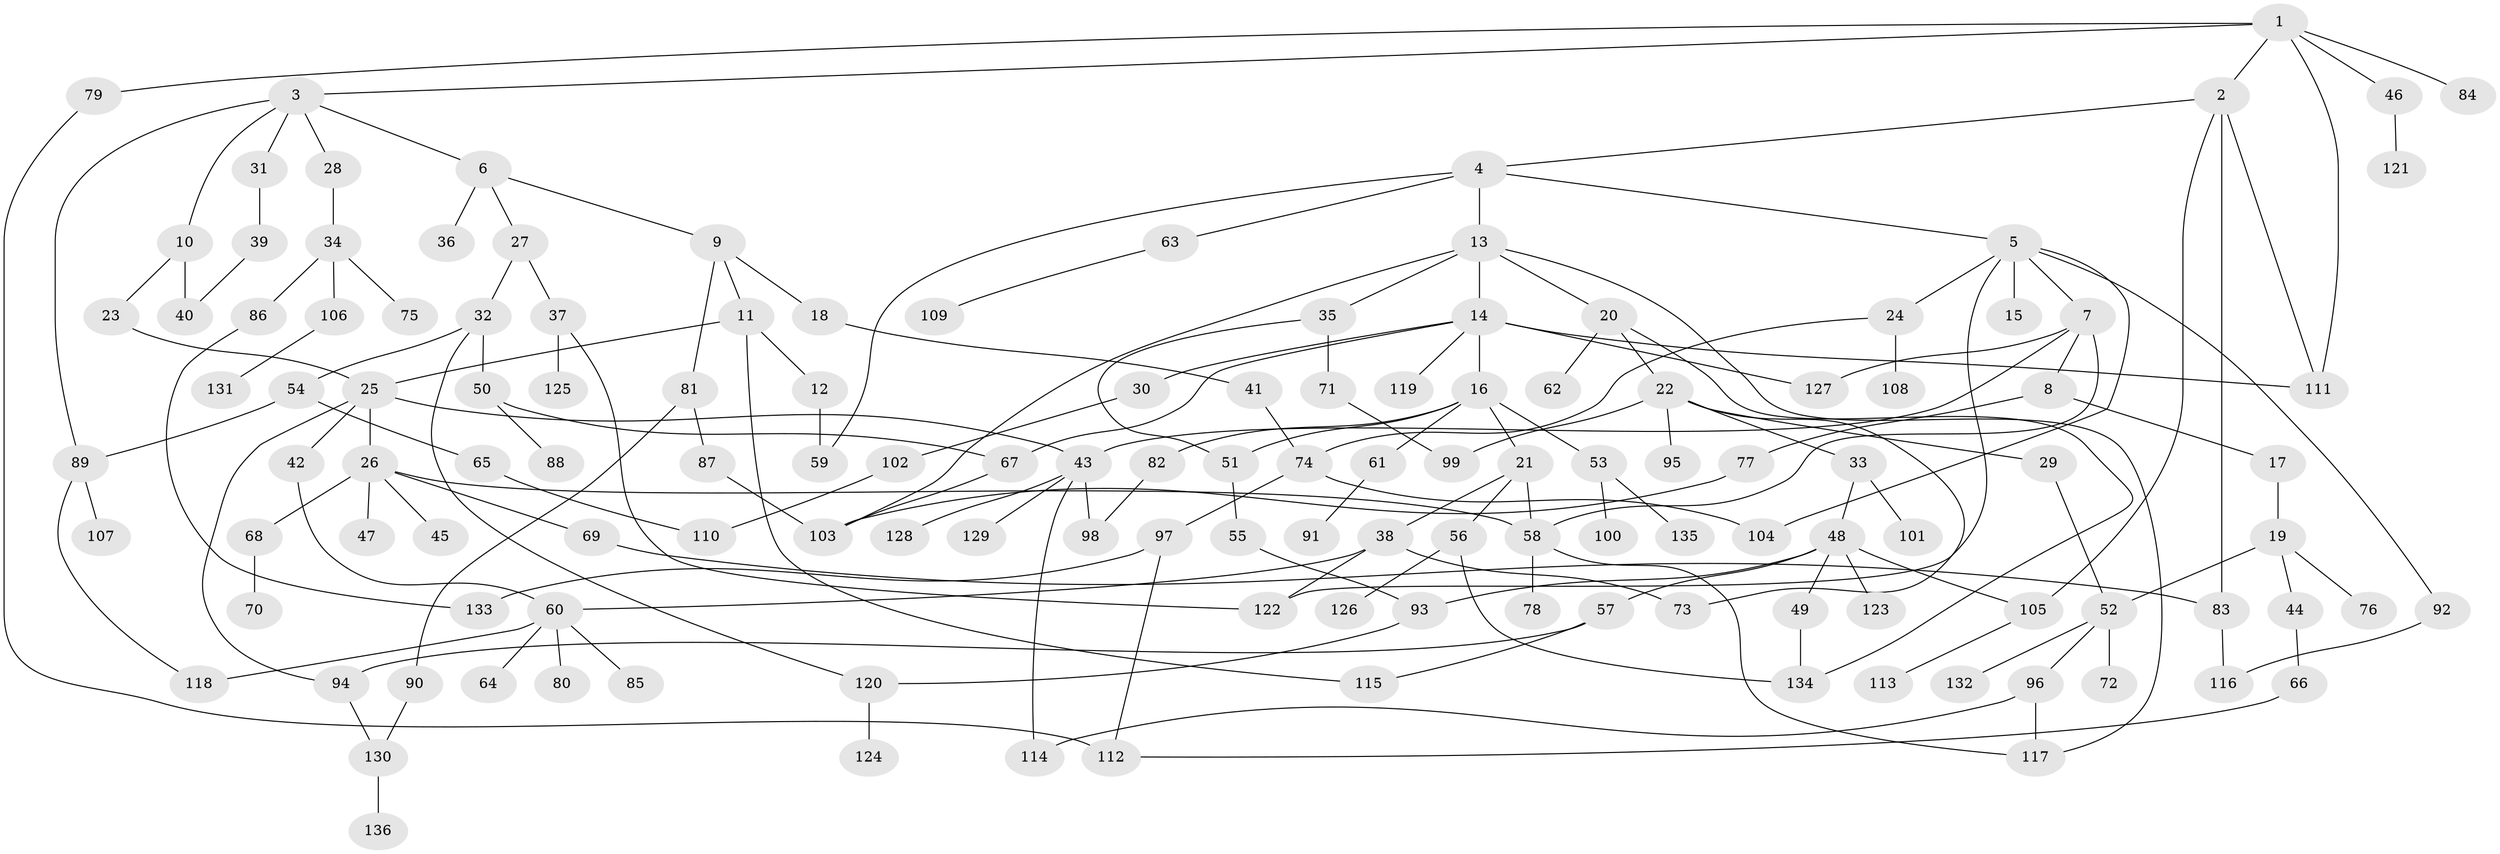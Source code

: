 // Generated by graph-tools (version 1.1) at 2025/49/03/09/25 03:49:19]
// undirected, 136 vertices, 177 edges
graph export_dot {
graph [start="1"]
  node [color=gray90,style=filled];
  1;
  2;
  3;
  4;
  5;
  6;
  7;
  8;
  9;
  10;
  11;
  12;
  13;
  14;
  15;
  16;
  17;
  18;
  19;
  20;
  21;
  22;
  23;
  24;
  25;
  26;
  27;
  28;
  29;
  30;
  31;
  32;
  33;
  34;
  35;
  36;
  37;
  38;
  39;
  40;
  41;
  42;
  43;
  44;
  45;
  46;
  47;
  48;
  49;
  50;
  51;
  52;
  53;
  54;
  55;
  56;
  57;
  58;
  59;
  60;
  61;
  62;
  63;
  64;
  65;
  66;
  67;
  68;
  69;
  70;
  71;
  72;
  73;
  74;
  75;
  76;
  77;
  78;
  79;
  80;
  81;
  82;
  83;
  84;
  85;
  86;
  87;
  88;
  89;
  90;
  91;
  92;
  93;
  94;
  95;
  96;
  97;
  98;
  99;
  100;
  101;
  102;
  103;
  104;
  105;
  106;
  107;
  108;
  109;
  110;
  111;
  112;
  113;
  114;
  115;
  116;
  117;
  118;
  119;
  120;
  121;
  122;
  123;
  124;
  125;
  126;
  127;
  128;
  129;
  130;
  131;
  132;
  133;
  134;
  135;
  136;
  1 -- 2;
  1 -- 3;
  1 -- 46;
  1 -- 79;
  1 -- 84;
  1 -- 111;
  2 -- 4;
  2 -- 83;
  2 -- 111;
  2 -- 105;
  3 -- 6;
  3 -- 10;
  3 -- 28;
  3 -- 31;
  3 -- 89;
  4 -- 5;
  4 -- 13;
  4 -- 59;
  4 -- 63;
  5 -- 7;
  5 -- 15;
  5 -- 24;
  5 -- 92;
  5 -- 104;
  5 -- 122;
  6 -- 9;
  6 -- 27;
  6 -- 36;
  7 -- 8;
  7 -- 43;
  7 -- 58;
  7 -- 127;
  8 -- 17;
  8 -- 77;
  9 -- 11;
  9 -- 18;
  9 -- 81;
  10 -- 23;
  10 -- 40;
  11 -- 12;
  11 -- 25;
  11 -- 115;
  12 -- 59;
  13 -- 14;
  13 -- 20;
  13 -- 35;
  13 -- 117;
  13 -- 103;
  14 -- 16;
  14 -- 30;
  14 -- 67;
  14 -- 119;
  14 -- 127;
  14 -- 111;
  16 -- 21;
  16 -- 51;
  16 -- 53;
  16 -- 61;
  16 -- 82;
  17 -- 19;
  18 -- 41;
  19 -- 44;
  19 -- 52;
  19 -- 76;
  20 -- 22;
  20 -- 62;
  20 -- 134;
  21 -- 38;
  21 -- 56;
  21 -- 58;
  22 -- 29;
  22 -- 33;
  22 -- 95;
  22 -- 99;
  22 -- 73;
  23 -- 25;
  24 -- 108;
  24 -- 74;
  25 -- 26;
  25 -- 42;
  25 -- 43;
  25 -- 94;
  26 -- 45;
  26 -- 47;
  26 -- 58;
  26 -- 68;
  26 -- 69;
  27 -- 32;
  27 -- 37;
  28 -- 34;
  29 -- 52;
  30 -- 102;
  31 -- 39;
  32 -- 50;
  32 -- 54;
  32 -- 120;
  33 -- 48;
  33 -- 101;
  34 -- 75;
  34 -- 86;
  34 -- 106;
  35 -- 71;
  35 -- 51;
  37 -- 122;
  37 -- 125;
  38 -- 60;
  38 -- 73;
  38 -- 122;
  39 -- 40;
  41 -- 74;
  42 -- 60;
  43 -- 114;
  43 -- 128;
  43 -- 129;
  43 -- 98;
  44 -- 66;
  46 -- 121;
  48 -- 49;
  48 -- 57;
  48 -- 93;
  48 -- 105;
  48 -- 123;
  49 -- 134;
  50 -- 88;
  50 -- 67;
  51 -- 55;
  52 -- 72;
  52 -- 96;
  52 -- 132;
  53 -- 100;
  53 -- 135;
  54 -- 65;
  54 -- 89;
  55 -- 93;
  56 -- 126;
  56 -- 134;
  57 -- 115;
  57 -- 94;
  58 -- 78;
  58 -- 117;
  60 -- 64;
  60 -- 80;
  60 -- 85;
  60 -- 118;
  61 -- 91;
  63 -- 109;
  65 -- 110;
  66 -- 112;
  67 -- 103;
  68 -- 70;
  69 -- 83;
  71 -- 99;
  74 -- 97;
  74 -- 104;
  77 -- 103;
  79 -- 112;
  81 -- 87;
  81 -- 90;
  82 -- 98;
  83 -- 116;
  86 -- 133;
  87 -- 103;
  89 -- 107;
  89 -- 118;
  90 -- 130;
  92 -- 116;
  93 -- 120;
  94 -- 130;
  96 -- 114;
  96 -- 117;
  97 -- 112;
  97 -- 133;
  102 -- 110;
  105 -- 113;
  106 -- 131;
  120 -- 124;
  130 -- 136;
}
